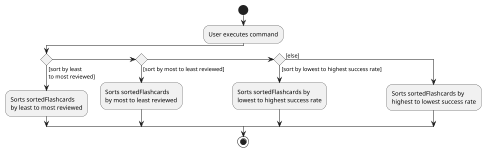 @startuml
scale 0.5
start
:User executes command;

'Since the beta syntax does not support placing the condition outside the
'diamond we place it as the true branch instead.

if () then ([sort by least
to most reviewed])
    :Sorts sortedFlashcards
    by least to most reviewed;
elseif () then ([sort by most to least reviewed])
       :Sorts sortedFlashcards
       by most to least reviewed;
elseif () then ([sort by lowest to highest success rate])
    :Sorts sortedFlashcards by
    lowest to highest success rate;
else ([else])
    :Sorts sortedFlashcards by
    highest to lowest success rate;
endif
stop
@enduml
